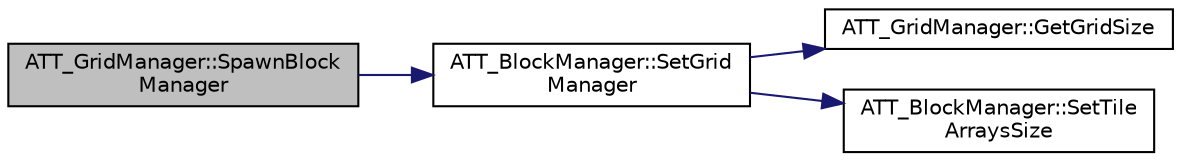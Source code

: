 digraph "ATT_GridManager::SpawnBlockManager"
{
 // LATEX_PDF_SIZE
  edge [fontname="Helvetica",fontsize="10",labelfontname="Helvetica",labelfontsize="10"];
  node [fontname="Helvetica",fontsize="10",shape=record];
  rankdir="LR";
  Node104 [label="ATT_GridManager::SpawnBlock\lManager",height=0.2,width=0.4,color="black", fillcolor="grey75", style="filled", fontcolor="black",tooltip=" "];
  Node104 -> Node105 [color="midnightblue",fontsize="10",style="solid",fontname="Helvetica"];
  Node105 [label="ATT_BlockManager::SetGrid\lManager",height=0.2,width=0.4,color="black", fillcolor="white", style="filled",URL="$class_a_t_t___block_manager.html#adb56f90bbc291b799f38e91d26d6f003",tooltip=" "];
  Node105 -> Node106 [color="midnightblue",fontsize="10",style="solid",fontname="Helvetica"];
  Node106 [label="ATT_GridManager::GetGridSize",height=0.2,width=0.4,color="black", fillcolor="white", style="filled",URL="$class_a_t_t___grid_manager.html#ac32858e31de063415fcb5131962d4a59",tooltip=" "];
  Node105 -> Node107 [color="midnightblue",fontsize="10",style="solid",fontname="Helvetica"];
  Node107 [label="ATT_BlockManager::SetTile\lArraysSize",height=0.2,width=0.4,color="black", fillcolor="white", style="filled",URL="$class_a_t_t___block_manager.html#a9099e50a423a43479b86e9f7fc093565",tooltip=" "];
}
